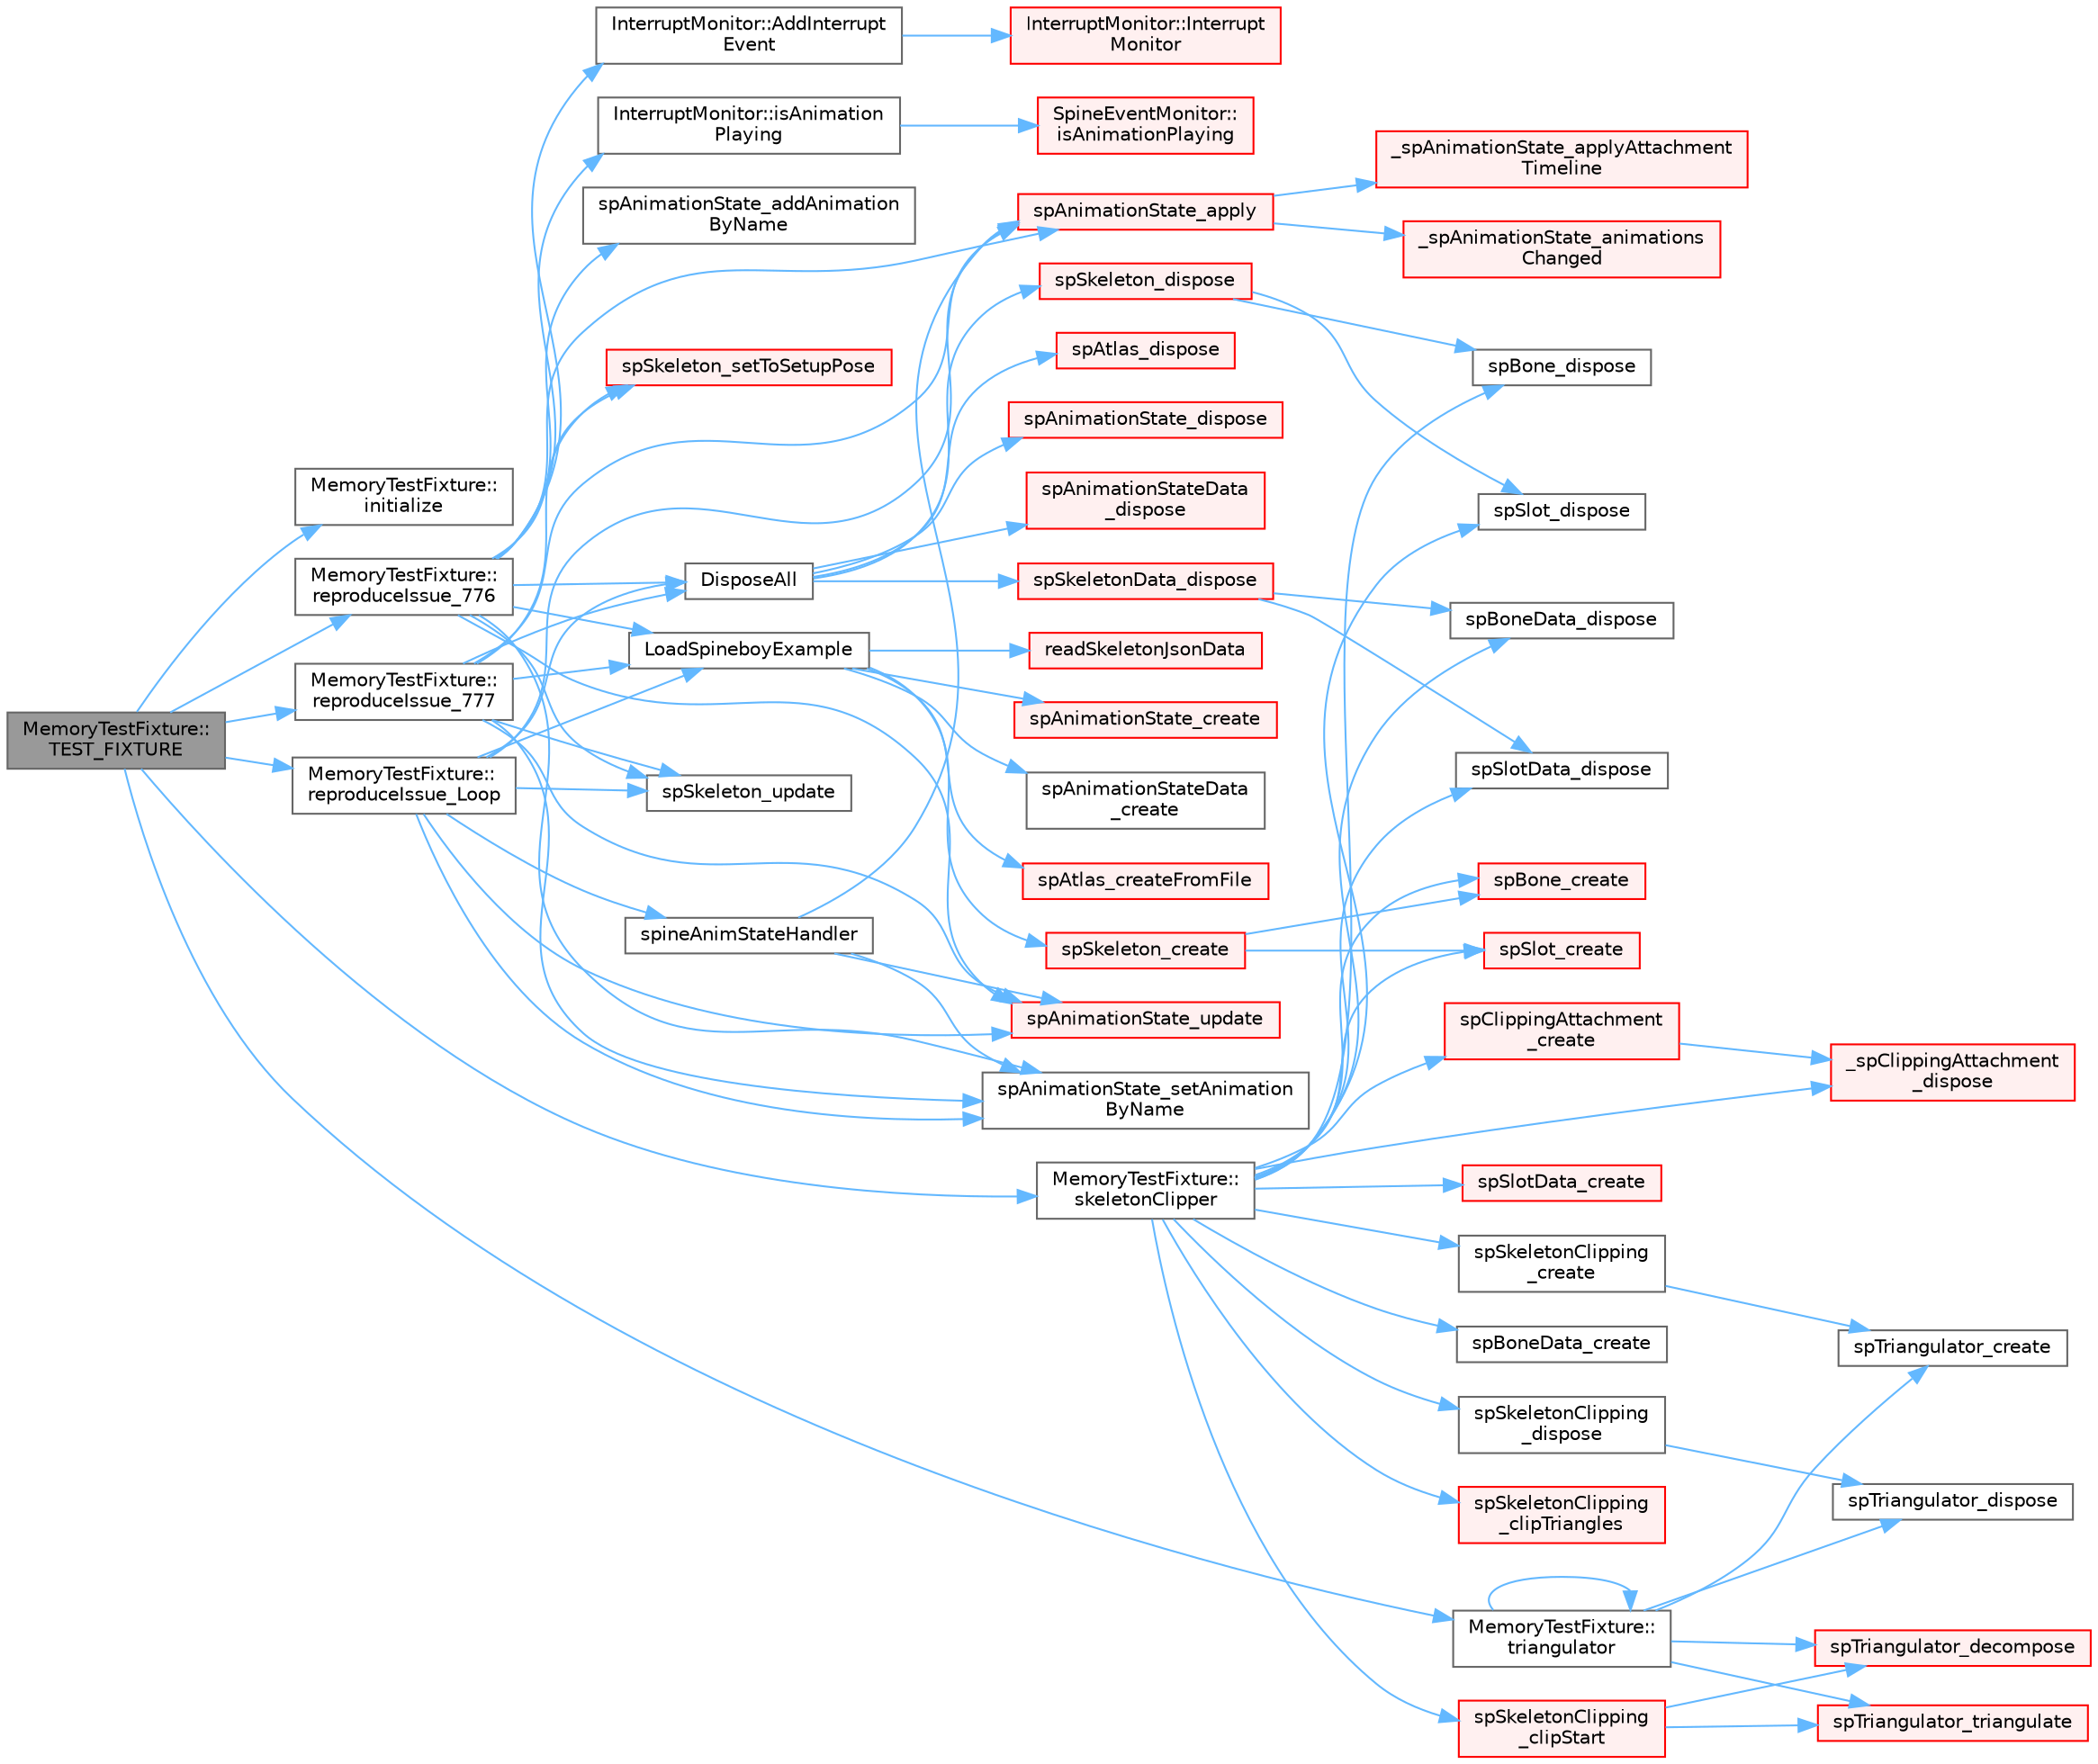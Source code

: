 digraph "MemoryTestFixture::TEST_FIXTURE"
{
 // LATEX_PDF_SIZE
  bgcolor="transparent";
  edge [fontname=Helvetica,fontsize=10,labelfontname=Helvetica,labelfontsize=10];
  node [fontname=Helvetica,fontsize=10,shape=box,height=0.2,width=0.4];
  rankdir="LR";
  Node1 [id="Node000001",label="MemoryTestFixture::\lTEST_FIXTURE",height=0.2,width=0.4,color="gray40", fillcolor="grey60", style="filled", fontcolor="black",tooltip=" "];
  Node1 -> Node2 [id="edge1_Node000001_Node000002",color="steelblue1",style="solid",tooltip=" "];
  Node2 [id="Node000002",label="MemoryTestFixture::\linitialize",height=0.2,width=0.4,color="grey40", fillcolor="white", style="filled",URL="$class_memory_test_fixture.html#a994364cd902b8e1cca4cc81f395dc53b",tooltip=" "];
  Node1 -> Node3 [id="edge2_Node000001_Node000003",color="steelblue1",style="solid",tooltip=" "];
  Node3 [id="Node000003",label="MemoryTestFixture::\lreproduceIssue_776",height=0.2,width=0.4,color="grey40", fillcolor="white", style="filled",URL="$class_memory_test_fixture.html#a0be158847530f6bfeb8d46cd28977fb4",tooltip=" "];
  Node3 -> Node4 [id="edge3_Node000003_Node000004",color="steelblue1",style="solid",tooltip=" "];
  Node4 [id="Node000004",label="InterruptMonitor::AddInterrupt\lEvent",height=0.2,width=0.4,color="grey40", fillcolor="white", style="filled",URL="$class_interrupt_monitor.html#af424b8d3a371678749fef7622ad75154",tooltip=" "];
  Node4 -> Node5 [id="edge4_Node000004_Node000005",color="steelblue1",style="solid",tooltip=" "];
  Node5 [id="Node000005",label="InterruptMonitor::Interrupt\lMonitor",height=0.2,width=0.4,color="red", fillcolor="#FFF0F0", style="filled",URL="$class_interrupt_monitor.html#ad03da06dabce50581a5a418337d17d57",tooltip=" "];
  Node3 -> Node50 [id="edge5_Node000003_Node000050",color="steelblue1",style="solid",tooltip=" "];
  Node50 [id="Node000050",label="DisposeAll",height=0.2,width=0.4,color="grey40", fillcolor="white", style="filled",URL="$_memory_test_fixture_8cpp.html#aae0865d0664514a6c59e6f3684de729b",tooltip=" "];
  Node50 -> Node51 [id="edge6_Node000050_Node000051",color="steelblue1",style="solid",tooltip=" "];
  Node51 [id="Node000051",label="spAnimationState_dispose",height=0.2,width=0.4,color="red", fillcolor="#FFF0F0", style="filled",URL="$_animation_state_8c.html#a6bb36f95af04a3ec35d13f6c435aeb4a",tooltip=" "];
  Node50 -> Node55 [id="edge7_Node000050_Node000055",color="steelblue1",style="solid",tooltip=" "];
  Node55 [id="Node000055",label="spAnimationStateData\l_dispose",height=0.2,width=0.4,color="red", fillcolor="#FFF0F0", style="filled",URL="$_animation_state_data_8c.html#a9e59c832dcb7ea89165a0b049c7123f9",tooltip=" "];
  Node50 -> Node58 [id="edge8_Node000050_Node000058",color="steelblue1",style="solid",tooltip=" "];
  Node58 [id="Node000058",label="spAtlas_dispose",height=0.2,width=0.4,color="red", fillcolor="#FFF0F0", style="filled",URL="$_atlas_8c.html#ab20fecb33dfefd9547bbd79b96ffd829",tooltip=" "];
  Node50 -> Node64 [id="edge9_Node000050_Node000064",color="steelblue1",style="solid",tooltip=" "];
  Node64 [id="Node000064",label="spSkeleton_dispose",height=0.2,width=0.4,color="red", fillcolor="#FFF0F0", style="filled",URL="$_skeleton_8c.html#a77f856011e09776af5a8d8e45446bc72",tooltip=" "];
  Node64 -> Node65 [id="edge10_Node000064_Node000065",color="steelblue1",style="solid",tooltip=" "];
  Node65 [id="Node000065",label="spBone_dispose",height=0.2,width=0.4,color="grey40", fillcolor="white", style="filled",URL="$_bone_8c.html#ac9432169a9965bcbc2ee09fdd40ae4a2",tooltip=" "];
  Node64 -> Node69 [id="edge11_Node000064_Node000069",color="steelblue1",style="solid",tooltip=" "];
  Node69 [id="Node000069",label="spSlot_dispose",height=0.2,width=0.4,color="grey40", fillcolor="white", style="filled",URL="$_slot_8c.html#abc79e957760a12acef34938e456201e7",tooltip=" "];
  Node50 -> Node71 [id="edge12_Node000050_Node000071",color="steelblue1",style="solid",tooltip=" "];
  Node71 [id="Node000071",label="spSkeletonData_dispose",height=0.2,width=0.4,color="red", fillcolor="#FFF0F0", style="filled",URL="$_skeleton_data_8c.html#afd9f9725b11c94e4c65be6d053cf243a",tooltip=" "];
  Node71 -> Node74 [id="edge13_Node000071_Node000074",color="steelblue1",style="solid",tooltip=" "];
  Node74 [id="Node000074",label="spBoneData_dispose",height=0.2,width=0.4,color="grey40", fillcolor="white", style="filled",URL="$_bone_data_8c.html#a50cdd0e82710d2257848aedfd771beac",tooltip=" "];
  Node71 -> Node83 [id="edge14_Node000071_Node000083",color="steelblue1",style="solid",tooltip=" "];
  Node83 [id="Node000083",label="spSlotData_dispose",height=0.2,width=0.4,color="grey40", fillcolor="white", style="filled",URL="$_slot_data_8c.html#a813651795f5b0b06e7b6b4266a648777",tooltip=" "];
  Node3 -> Node85 [id="edge15_Node000003_Node000085",color="steelblue1",style="solid",tooltip=" "];
  Node85 [id="Node000085",label="InterruptMonitor::isAnimation\lPlaying",height=0.2,width=0.4,color="grey40", fillcolor="white", style="filled",URL="$class_interrupt_monitor.html#a1c22a7675d7239ed409074e6e21bac7e",tooltip=" "];
  Node85 -> Node86 [id="edge16_Node000085_Node000086",color="steelblue1",style="solid",tooltip=" "];
  Node86 [id="Node000086",label="SpineEventMonitor::\lisAnimationPlaying",height=0.2,width=0.4,color="red", fillcolor="#FFF0F0", style="filled",URL="$class_spine_event_monitor.html#ac21ac18f4c051ccfd1074dbd2fb6222e",tooltip=" "];
  Node3 -> Node88 [id="edge17_Node000003_Node000088",color="steelblue1",style="solid",tooltip=" "];
  Node88 [id="Node000088",label="LoadSpineboyExample",height=0.2,width=0.4,color="grey40", fillcolor="white", style="filled",URL="$_memory_test_fixture_8cpp.html#ab107a223167d4a7e42a6d7f25dc274b7",tooltip=" "];
  Node88 -> Node89 [id="edge18_Node000088_Node000089",color="steelblue1",style="solid",tooltip=" "];
  Node89 [id="Node000089",label="readSkeletonJsonData",height=0.2,width=0.4,color="red", fillcolor="#FFF0F0", style="filled",URL="$_memory_test_fixture_8cpp.html#ad6f8acc85c6408fecdcc4f48c2792571",tooltip=" "];
  Node88 -> Node319 [id="edge19_Node000088_Node000319",color="steelblue1",style="solid",tooltip=" "];
  Node319 [id="Node000319",label="spAnimationState_create",height=0.2,width=0.4,color="red", fillcolor="#FFF0F0", style="filled",URL="$_animation_state_8c.html#a87beba99c1cc332a37af3d16d15454fd",tooltip=" "];
  Node88 -> Node321 [id="edge20_Node000088_Node000321",color="steelblue1",style="solid",tooltip=" "];
  Node321 [id="Node000321",label="spAnimationStateData\l_create",height=0.2,width=0.4,color="grey40", fillcolor="white", style="filled",URL="$_animation_state_data_8c.html#a8c7606d99b6d3ca45a45f696191e184b",tooltip=" "];
  Node88 -> Node322 [id="edge21_Node000088_Node000322",color="steelblue1",style="solid",tooltip=" "];
  Node322 [id="Node000322",label="spAtlas_createFromFile",height=0.2,width=0.4,color="red", fillcolor="#FFF0F0", style="filled",URL="$_atlas_8c.html#a925c3512d9ada00ac6ad2b7c0b031398",tooltip=" "];
  Node88 -> Node344 [id="edge22_Node000088_Node000344",color="steelblue1",style="solid",tooltip=" "];
  Node344 [id="Node000344",label="spSkeleton_create",height=0.2,width=0.4,color="red", fillcolor="#FFF0F0", style="filled",URL="$_skeleton_8c.html#adafc127ff4d17039cb355ad7941b4687",tooltip=" "];
  Node344 -> Node345 [id="edge23_Node000344_Node000345",color="steelblue1",style="solid",tooltip=" "];
  Node345 [id="Node000345",label="spBone_create",height=0.2,width=0.4,color="red", fillcolor="#FFF0F0", style="filled",URL="$_bone_8c.html#a672c3edad19d7bf482bf13e7f01ee97b",tooltip=" "];
  Node344 -> Node360 [id="edge24_Node000344_Node000360",color="steelblue1",style="solid",tooltip=" "];
  Node360 [id="Node000360",label="spSlot_create",height=0.2,width=0.4,color="red", fillcolor="#FFF0F0", style="filled",URL="$_slot_8c.html#a425f2e6a489e790f26bda11dd18f3a4a",tooltip=" "];
  Node3 -> Node363 [id="edge25_Node000003_Node000363",color="steelblue1",style="solid",tooltip=" "];
  Node363 [id="Node000363",label="spAnimationState_addAnimation\lByName",height=0.2,width=0.4,color="grey40", fillcolor="white", style="filled",URL="$spine-c_2include_2spine_2_animation_state_8h.html#a445978dffe9bf5284ae8f53d849bd2d6",tooltip=" "];
  Node3 -> Node364 [id="edge26_Node000003_Node000364",color="steelblue1",style="solid",tooltip=" "];
  Node364 [id="Node000364",label="spAnimationState_apply",height=0.2,width=0.4,color="red", fillcolor="#FFF0F0", style="filled",URL="$_animation_state_8c.html#a121811397a5e69b5d84b141172a860ad",tooltip=" "];
  Node364 -> Node365 [id="edge27_Node000364_Node000365",color="steelblue1",style="solid",tooltip=" "];
  Node365 [id="Node000365",label="_spAnimationState_animations\lChanged",height=0.2,width=0.4,color="red", fillcolor="#FFF0F0", style="filled",URL="$_animation_state_8c.html#a2e9127da71404d2e7f6715635f59714d",tooltip=" "];
  Node364 -> Node371 [id="edge28_Node000364_Node000371",color="steelblue1",style="solid",tooltip=" "];
  Node371 [id="Node000371",label="_spAnimationState_applyAttachment\lTimeline",height=0.2,width=0.4,color="red", fillcolor="#FFF0F0", style="filled",URL="$_animation_state_8c.html#a552cd264b22c69404ce34e0e773bcaa7",tooltip=" "];
  Node3 -> Node388 [id="edge29_Node000003_Node000388",color="steelblue1",style="solid",tooltip=" "];
  Node388 [id="Node000388",label="spAnimationState_setAnimation\lByName",height=0.2,width=0.4,color="grey40", fillcolor="white", style="filled",URL="$spine-c_2include_2spine_2_animation_state_8h.html#a886473af828c2ec1222f62ea8aa5e470",tooltip=" "];
  Node3 -> Node389 [id="edge30_Node000003_Node000389",color="steelblue1",style="solid",tooltip=" "];
  Node389 [id="Node000389",label="spAnimationState_update",height=0.2,width=0.4,color="red", fillcolor="#FFF0F0", style="filled",URL="$_animation_state_8c.html#a6e0eaef7d5f047204c709cee9f51ef08",tooltip=" "];
  Node3 -> Node398 [id="edge31_Node000003_Node000398",color="steelblue1",style="solid",tooltip=" "];
  Node398 [id="Node000398",label="spSkeleton_setToSetupPose",height=0.2,width=0.4,color="red", fillcolor="#FFF0F0", style="filled",URL="$_skeleton_8c.html#abd1173a8539fac039e455d83c69c1069",tooltip=" "];
  Node3 -> Node405 [id="edge32_Node000003_Node000405",color="steelblue1",style="solid",tooltip=" "];
  Node405 [id="Node000405",label="spSkeleton_update",height=0.2,width=0.4,color="grey40", fillcolor="white", style="filled",URL="$_skeleton_8c.html#a147cbd3d876d121ed81d32f16f1e3482",tooltip=" "];
  Node1 -> Node406 [id="edge33_Node000001_Node000406",color="steelblue1",style="solid",tooltip=" "];
  Node406 [id="Node000406",label="MemoryTestFixture::\lreproduceIssue_777",height=0.2,width=0.4,color="grey40", fillcolor="white", style="filled",URL="$class_memory_test_fixture.html#a83af9723e08e5be67113848d892f9d53",tooltip=" "];
  Node406 -> Node50 [id="edge34_Node000406_Node000050",color="steelblue1",style="solid",tooltip=" "];
  Node406 -> Node88 [id="edge35_Node000406_Node000088",color="steelblue1",style="solid",tooltip=" "];
  Node406 -> Node364 [id="edge36_Node000406_Node000364",color="steelblue1",style="solid",tooltip=" "];
  Node406 -> Node388 [id="edge37_Node000406_Node000388",color="steelblue1",style="solid",tooltip=" "];
  Node406 -> Node389 [id="edge38_Node000406_Node000389",color="steelblue1",style="solid",tooltip=" "];
  Node406 -> Node398 [id="edge39_Node000406_Node000398",color="steelblue1",style="solid",tooltip=" "];
  Node406 -> Node405 [id="edge40_Node000406_Node000405",color="steelblue1",style="solid",tooltip=" "];
  Node1 -> Node407 [id="edge41_Node000001_Node000407",color="steelblue1",style="solid",tooltip=" "];
  Node407 [id="Node000407",label="MemoryTestFixture::\lreproduceIssue_Loop",height=0.2,width=0.4,color="grey40", fillcolor="white", style="filled",URL="$class_memory_test_fixture.html#aa8f0c830ce8bd2563556c41379bbc39f",tooltip=" "];
  Node407 -> Node50 [id="edge42_Node000407_Node000050",color="steelblue1",style="solid",tooltip=" "];
  Node407 -> Node88 [id="edge43_Node000407_Node000088",color="steelblue1",style="solid",tooltip=" "];
  Node407 -> Node364 [id="edge44_Node000407_Node000364",color="steelblue1",style="solid",tooltip=" "];
  Node407 -> Node388 [id="edge45_Node000407_Node000388",color="steelblue1",style="solid",tooltip=" "];
  Node407 -> Node389 [id="edge46_Node000407_Node000389",color="steelblue1",style="solid",tooltip=" "];
  Node407 -> Node408 [id="edge47_Node000407_Node000408",color="steelblue1",style="solid",tooltip=" "];
  Node408 [id="Node000408",label="spineAnimStateHandler",height=0.2,width=0.4,color="grey40", fillcolor="white", style="filled",URL="$_memory_test_fixture_8cpp.html#adbf35d85479b25f8c81ac7b9da889f4f",tooltip=" "];
  Node408 -> Node364 [id="edge48_Node000408_Node000364",color="steelblue1",style="solid",tooltip=" "];
  Node408 -> Node388 [id="edge49_Node000408_Node000388",color="steelblue1",style="solid",tooltip=" "];
  Node408 -> Node389 [id="edge50_Node000408_Node000389",color="steelblue1",style="solid",tooltip=" "];
  Node407 -> Node405 [id="edge51_Node000407_Node000405",color="steelblue1",style="solid",tooltip=" "];
  Node1 -> Node409 [id="edge52_Node000001_Node000409",color="steelblue1",style="solid",tooltip=" "];
  Node409 [id="Node000409",label="MemoryTestFixture::\lskeletonClipper",height=0.2,width=0.4,color="grey40", fillcolor="white", style="filled",URL="$class_memory_test_fixture.html#a143d9ea3fcda6218c0118a17aa74db53",tooltip=" "];
  Node409 -> Node116 [id="edge53_Node000409_Node000116",color="steelblue1",style="solid",tooltip=" "];
  Node116 [id="Node000116",label="_spClippingAttachment\l_dispose",height=0.2,width=0.4,color="red", fillcolor="#FFF0F0", style="filled",URL="$_clipping_attachment_8c.html#a4744fa251f4a123439b6964c5f1971d5",tooltip=" "];
  Node409 -> Node345 [id="edge54_Node000409_Node000345",color="steelblue1",style="solid",tooltip=" "];
  Node409 -> Node65 [id="edge55_Node000409_Node000065",color="steelblue1",style="solid",tooltip=" "];
  Node409 -> Node302 [id="edge56_Node000409_Node000302",color="steelblue1",style="solid",tooltip=" "];
  Node302 [id="Node000302",label="spBoneData_create",height=0.2,width=0.4,color="grey40", fillcolor="white", style="filled",URL="$_bone_data_8c.html#ac3c8f709751d675e974d832dc0890ca5",tooltip=" "];
  Node409 -> Node74 [id="edge57_Node000409_Node000074",color="steelblue1",style="solid",tooltip=" "];
  Node409 -> Node114 [id="edge58_Node000409_Node000114",color="steelblue1",style="solid",tooltip=" "];
  Node114 [id="Node000114",label="spClippingAttachment\l_create",height=0.2,width=0.4,color="red", fillcolor="#FFF0F0", style="filled",URL="$_clipping_attachment_8c.html#ae395e890bb0699cbdb0521ddd9274ad5",tooltip=" "];
  Node114 -> Node116 [id="edge59_Node000114_Node000116",color="steelblue1",style="solid",tooltip=" "];
  Node409 -> Node410 [id="edge60_Node000409_Node000410",color="steelblue1",style="solid",tooltip=" "];
  Node410 [id="Node000410",label="spSkeletonClipping\l_clipStart",height=0.2,width=0.4,color="red", fillcolor="#FFF0F0", style="filled",URL="$_skeleton_clipping_8c.html#aaa12345ea5393e46141675fe00d705ef",tooltip=" "];
  Node410 -> Node412 [id="edge61_Node000410_Node000412",color="steelblue1",style="solid",tooltip=" "];
  Node412 [id="Node000412",label="spTriangulator_decompose",height=0.2,width=0.4,color="red", fillcolor="#FFF0F0", style="filled",URL="$_triangulator_8c.html#ad2e0729c56a917868f3de1b1d2f7aced",tooltip=" "];
  Node410 -> Node420 [id="edge62_Node000410_Node000420",color="steelblue1",style="solid",tooltip=" "];
  Node420 [id="Node000420",label="spTriangulator_triangulate",height=0.2,width=0.4,color="red", fillcolor="#FFF0F0", style="filled",URL="$_triangulator_8c.html#ae76f626ef4f2b4eb446fe969cfce6647",tooltip=" "];
  Node409 -> Node427 [id="edge63_Node000409_Node000427",color="steelblue1",style="solid",tooltip=" "];
  Node427 [id="Node000427",label="spSkeletonClipping\l_clipTriangles",height=0.2,width=0.4,color="red", fillcolor="#FFF0F0", style="filled",URL="$_skeleton_clipping_8c.html#a3f2c4e43d89e941b97479d29ef0f2444",tooltip=" "];
  Node409 -> Node432 [id="edge64_Node000409_Node000432",color="steelblue1",style="solid",tooltip=" "];
  Node432 [id="Node000432",label="spSkeletonClipping\l_create",height=0.2,width=0.4,color="grey40", fillcolor="white", style="filled",URL="$_skeleton_clipping_8c.html#a236b4e33c7e2d0544289124c3ff54988",tooltip=" "];
  Node432 -> Node433 [id="edge65_Node000432_Node000433",color="steelblue1",style="solid",tooltip=" "];
  Node433 [id="Node000433",label="spTriangulator_create",height=0.2,width=0.4,color="grey40", fillcolor="white", style="filled",URL="$_triangulator_8c.html#aa64b8564bb93bd7fa2ef6cd7fb250d43",tooltip=" "];
  Node409 -> Node434 [id="edge66_Node000409_Node000434",color="steelblue1",style="solid",tooltip=" "];
  Node434 [id="Node000434",label="spSkeletonClipping\l_dispose",height=0.2,width=0.4,color="grey40", fillcolor="white", style="filled",URL="$_skeleton_clipping_8c.html#ae6d329ce73572ba6ffde55a7e9532d3d",tooltip=" "];
  Node434 -> Node435 [id="edge67_Node000434_Node000435",color="steelblue1",style="solid",tooltip=" "];
  Node435 [id="Node000435",label="spTriangulator_dispose",height=0.2,width=0.4,color="grey40", fillcolor="white", style="filled",URL="$_triangulator_8c.html#a60d6137c501b44c4dba6ae5f156564d3",tooltip=" "];
  Node409 -> Node360 [id="edge68_Node000409_Node000360",color="steelblue1",style="solid",tooltip=" "];
  Node409 -> Node69 [id="edge69_Node000409_Node000069",color="steelblue1",style="solid",tooltip=" "];
  Node409 -> Node315 [id="edge70_Node000409_Node000315",color="steelblue1",style="solid",tooltip=" "];
  Node315 [id="Node000315",label="spSlotData_create",height=0.2,width=0.4,color="red", fillcolor="#FFF0F0", style="filled",URL="$_slot_data_8c.html#a3a6057917066aa791cbabacff35f53f4",tooltip=" "];
  Node409 -> Node83 [id="edge71_Node000409_Node000083",color="steelblue1",style="solid",tooltip=" "];
  Node1 -> Node436 [id="edge72_Node000001_Node000436",color="steelblue1",style="solid",tooltip=" "];
  Node436 [id="Node000436",label="MemoryTestFixture::\ltriangulator",height=0.2,width=0.4,color="grey40", fillcolor="white", style="filled",URL="$class_memory_test_fixture.html#a43a119af093972ced0bacef6a21d39e2",tooltip=" "];
  Node436 -> Node433 [id="edge73_Node000436_Node000433",color="steelblue1",style="solid",tooltip=" "];
  Node436 -> Node412 [id="edge74_Node000436_Node000412",color="steelblue1",style="solid",tooltip=" "];
  Node436 -> Node435 [id="edge75_Node000436_Node000435",color="steelblue1",style="solid",tooltip=" "];
  Node436 -> Node420 [id="edge76_Node000436_Node000420",color="steelblue1",style="solid",tooltip=" "];
  Node436 -> Node436 [id="edge77_Node000436_Node000436",color="steelblue1",style="solid",tooltip=" "];
}
